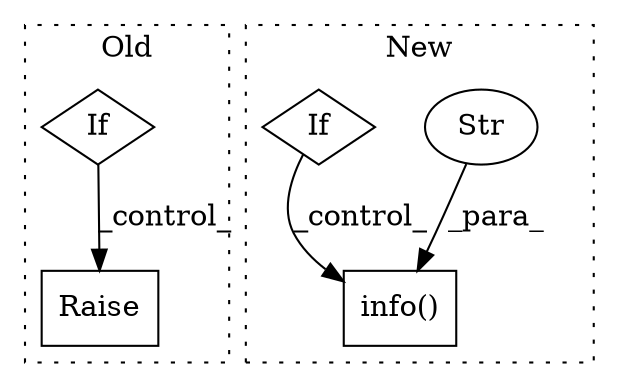 digraph G {
subgraph cluster0 {
1 [label="Raise" a="91" s="16301" l="6" shape="box"];
4 [label="If" a="96" s="16258" l="3" shape="diamond"];
label = "Old";
style="dotted";
}
subgraph cluster1 {
2 [label="info()" a="75" s="15592,15663" l="13,1" shape="box"];
3 [label="Str" a="66" s="15605" l="58" shape="ellipse"];
5 [label="If" a="96" s="15560" l="3" shape="diamond"];
label = "New";
style="dotted";
}
3 -> 2 [label="_para_"];
4 -> 1 [label="_control_"];
5 -> 2 [label="_control_"];
}